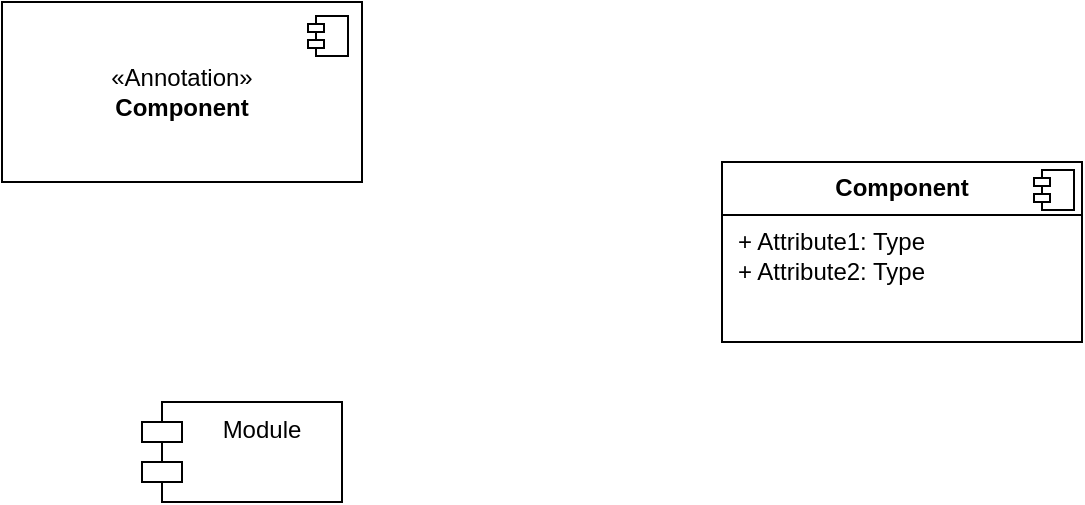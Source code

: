 <mxfile version="24.5.3" type="github">
  <diagram name="Seite-1" id="_6wG36E1XGiq7voDwoOF">
    <mxGraphModel dx="1014" dy="675" grid="1" gridSize="10" guides="1" tooltips="1" connect="1" arrows="1" fold="1" page="1" pageScale="1" pageWidth="827" pageHeight="1169" math="0" shadow="0">
      <root>
        <mxCell id="0" />
        <mxCell id="1" parent="0" />
        <mxCell id="0QkTgStvVoY5RLkrygCM-1" value="&amp;laquo;Annotation&amp;raquo;&lt;br/&gt;&lt;b&gt;Component&lt;/b&gt;" style="html=1;dropTarget=0;whiteSpace=wrap;" vertex="1" parent="1">
          <mxGeometry x="130" y="210" width="180" height="90" as="geometry" />
        </mxCell>
        <mxCell id="0QkTgStvVoY5RLkrygCM-2" value="" style="shape=module;jettyWidth=8;jettyHeight=4;" vertex="1" parent="0QkTgStvVoY5RLkrygCM-1">
          <mxGeometry x="1" width="20" height="20" relative="1" as="geometry">
            <mxPoint x="-27" y="7" as="offset" />
          </mxGeometry>
        </mxCell>
        <mxCell id="0QkTgStvVoY5RLkrygCM-3" value="&lt;p style=&quot;margin:0px;margin-top:6px;text-align:center;&quot;&gt;&lt;b&gt;Component&lt;/b&gt;&lt;/p&gt;&lt;hr size=&quot;1&quot; style=&quot;border-style:solid;&quot;/&gt;&lt;p style=&quot;margin:0px;margin-left:8px;&quot;&gt;+ Attribute1: Type&lt;br/&gt;+ Attribute2: Type&lt;/p&gt;" style="align=left;overflow=fill;html=1;dropTarget=0;whiteSpace=wrap;" vertex="1" parent="1">
          <mxGeometry x="490" y="290" width="180" height="90" as="geometry" />
        </mxCell>
        <mxCell id="0QkTgStvVoY5RLkrygCM-4" value="" style="shape=component;jettyWidth=8;jettyHeight=4;" vertex="1" parent="0QkTgStvVoY5RLkrygCM-3">
          <mxGeometry x="1" width="20" height="20" relative="1" as="geometry">
            <mxPoint x="-24" y="4" as="offset" />
          </mxGeometry>
        </mxCell>
        <mxCell id="0QkTgStvVoY5RLkrygCM-5" value="Module" style="shape=module;align=left;spacingLeft=20;align=center;verticalAlign=top;whiteSpace=wrap;html=1;" vertex="1" parent="1">
          <mxGeometry x="200" y="410" width="100" height="50" as="geometry" />
        </mxCell>
      </root>
    </mxGraphModel>
  </diagram>
</mxfile>
